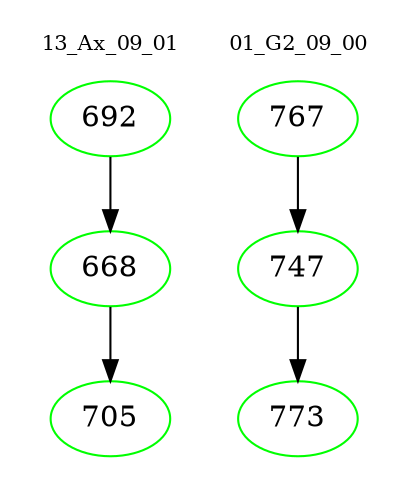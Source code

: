 digraph{
subgraph cluster_0 {
color = white
label = "13_Ax_09_01";
fontsize=10;
T0_692 [label="692", color="green"]
T0_692 -> T0_668 [color="black"]
T0_668 [label="668", color="green"]
T0_668 -> T0_705 [color="black"]
T0_705 [label="705", color="green"]
}
subgraph cluster_1 {
color = white
label = "01_G2_09_00";
fontsize=10;
T1_767 [label="767", color="green"]
T1_767 -> T1_747 [color="black"]
T1_747 [label="747", color="green"]
T1_747 -> T1_773 [color="black"]
T1_773 [label="773", color="green"]
}
}
